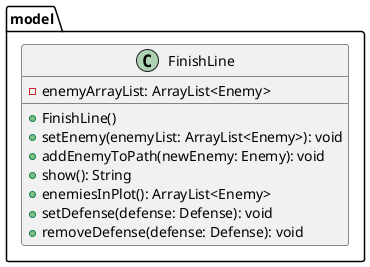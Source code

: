 @startuml
'https://plantuml.com/class-diagram

package model {
    class FinishLine {
        - enemyArrayList: ArrayList<Enemy>
        + FinishLine()
        + setEnemy(enemyList: ArrayList<Enemy>): void
        + addEnemyToPath(newEnemy: Enemy): void
        + show(): String
        + enemiesInPlot(): ArrayList<Enemy>
        + setDefense(defense: Defense): void
        + removeDefense(defense: Defense): void
    }
}

@enduml
